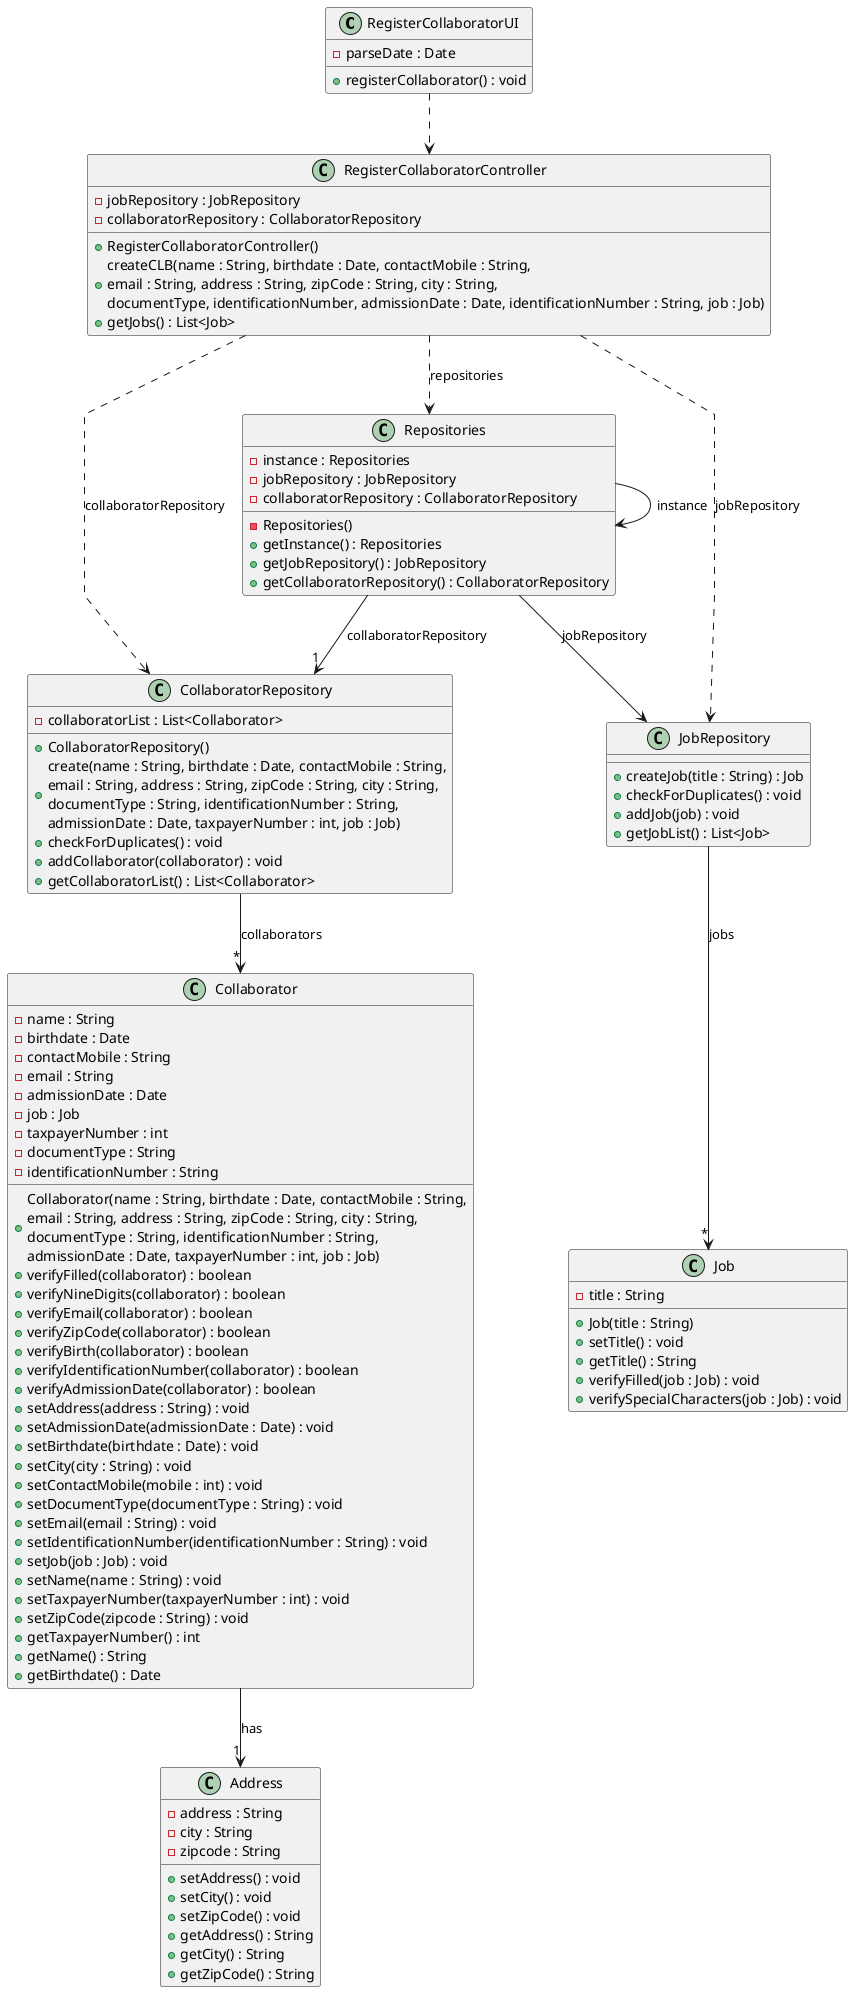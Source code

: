 @startuml
skinparam packageStyle rectangle
skinparam shadowing false
skinparam linetype polyline

'left to right direction

class RegisterCollaboratorUI {
+registerCollaborator() : void
-parseDate : Date
}

class RegisterCollaboratorController {
    -jobRepository : JobRepository
    -collaboratorRepository : CollaboratorRepository
    +RegisterCollaboratorController()
    + createCLB(name : String, birthdate : Date, contactMobile : String,\nemail : String, address : String, zipCode : String, city : String,\ndocumentType, identificationNumber, admissionDate : Date, identificationNumber : String, job : Job)
    '+ getJobRepository() : JobRepository
    '+ getCollaboratorRepository() : CollaboratorRepository
    + getJobs() : List<Job>
}

class Repositories {
    - instance : Repositories
    - Repositories()
    -jobRepository : JobRepository
    -collaboratorRepository : CollaboratorRepository
    + getInstance() : Repositories
    +getJobRepository() : JobRepository
    +getCollaboratorRepository() : CollaboratorRepository
}

class CollaboratorRepository {
    -collaboratorList : List<Collaborator>
    +CollaboratorRepository()
    + create(name : String, birthdate : Date, contactMobile : String,\nemail : String, address : String, zipCode : String, city : String,\ndocumentType : String, identificationNumber : String, \nadmissionDate : Date, taxpayerNumber : int, job : Job)
    + checkForDuplicates() : void
    + addCollaborator(collaborator) : void
    + getCollaboratorList() : List<Collaborator>
}

class JobRepository {
    +createJob(title : String) : Job
    +checkForDuplicates() : void
    +addJob(job) : void
    +getJobList() : List<Job>
}

class Collaborator {
    - name : String
    - birthdate : Date
    - contactMobile : String
    - email : String
    - admissionDate : Date
    - job : Job
    - taxpayerNumber : int
    + Collaborator(name : String, birthdate : Date, contactMobile : String,\nemail : String, address : String, zipCode : String, city : String,\ndocumentType : String, identificationNumber : String, \nadmissionDate : Date, taxpayerNumber : int, job : Job)
    + verifyFilled(collaborator) : boolean
    + verifyNineDigits(collaborator) : boolean
    + verifyEmail(collaborator) : boolean
    + verifyZipCode(collaborator) : boolean
    + verifyBirth(collaborator) : boolean
    + verifyIdentificationNumber(collaborator) : boolean
    + verifyAdmissionDate(collaborator) : boolean
    - documentType : String
    - identificationNumber : String
    +setAddress(address : String) : void
    +setAdmissionDate(admissionDate : Date) : void
    +setBirthdate(birthdate : Date) : void
    +setCity(city : String) : void
    +setContactMobile(mobile : int) : void
    +setDocumentType(documentType : String) : void
    +setEmail(email : String) : void
    +setIdentificationNumber(identificationNumber : String) : void
    +setJob(job : Job) : void
    +setName(name : String) : void
    +setTaxpayerNumber(taxpayerNumber : int) : void
    +setZipCode(zipcode : String) : void
    +getTaxpayerNumber() : int
    +getName() : String
    +getBirthdate() : Date
}

class Address {
    -address : String
    -city : String
    -zipcode : String
    +setAddress() : void
    +setCity() : void
    +setZipCode() : void
    +getAddress() : String
    +getCity() : String
    +getZipCode() : String
}

class Job {
    - title : String
    + Job(title : String)
    + setTitle() : void
    + getTitle() : String
    +verifyFilled(job : Job) : void
    +verifySpecialCharacters(job : Job) : void
}



RegisterCollaboratorUI ..> RegisterCollaboratorController
RegisterCollaboratorController ..> Repositories : repositories
Repositories --> Repositories : instance
Repositories --> JobRepository : jobRepository
Repositories --> "1"CollaboratorRepository : collaboratorRepository
CollaboratorRepository --> "*" Collaborator : collaborators
RegisterCollaboratorController ..> CollaboratorRepository : collaboratorRepository
RegisterCollaboratorController ..> JobRepository : jobRepository
JobRepository --> "*" Job : jobs
Collaborator --> "1" Address : has

@enduml